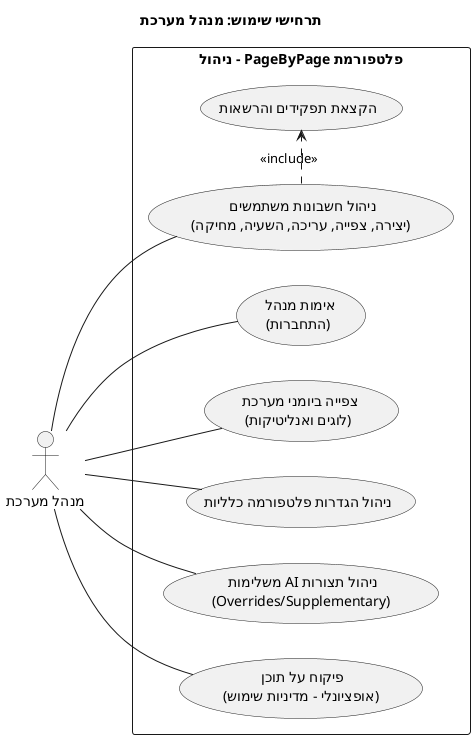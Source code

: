 @startuml
title "תרחישי שימוש: מנהל מערכת"

left to right direction

actor "מנהל מערכת" as Admin

rectangle "פלטפורמת PageByPage - ניהול" {
  usecase UC_AdminAuth as "אימות מנהל \n(התחברות)"
  usecase UC_ManageUserAccounts as "ניהול חשבונות משתמשים \n(יצירה, צפייה, עריכה, השעיה, מחיקה)"
  usecase UC_AssignRoles as "הקצאת תפקידים והרשאות"
  usecase UC_ViewSystemLogs as "צפייה ביומני מערכת \n(לוגים ואנליטיקות)"
  usecase UC_ManagePlatformSettings as "ניהול הגדרות פלטפורמה כלליות"
  usecase UC_ManageAIOverrides as "ניהול תצורות AI משלימות \n(Overrides/Supplementary)"
  usecase UC_OverseeContent as "פיקוח על תוכן \n(אופציונלי - מדיניות שימוש)"

  UC_ManageUserAccounts .> UC_AssignRoles : <<include>>
}

' Actor Associations
Admin -- UC_AdminAuth
Admin -- UC_ManageUserAccounts
Admin -- UC_ViewSystemLogs
Admin -- UC_ManagePlatformSettings
Admin -- UC_ManageAIOverrides
Admin -- UC_OverseeContent

@enduml